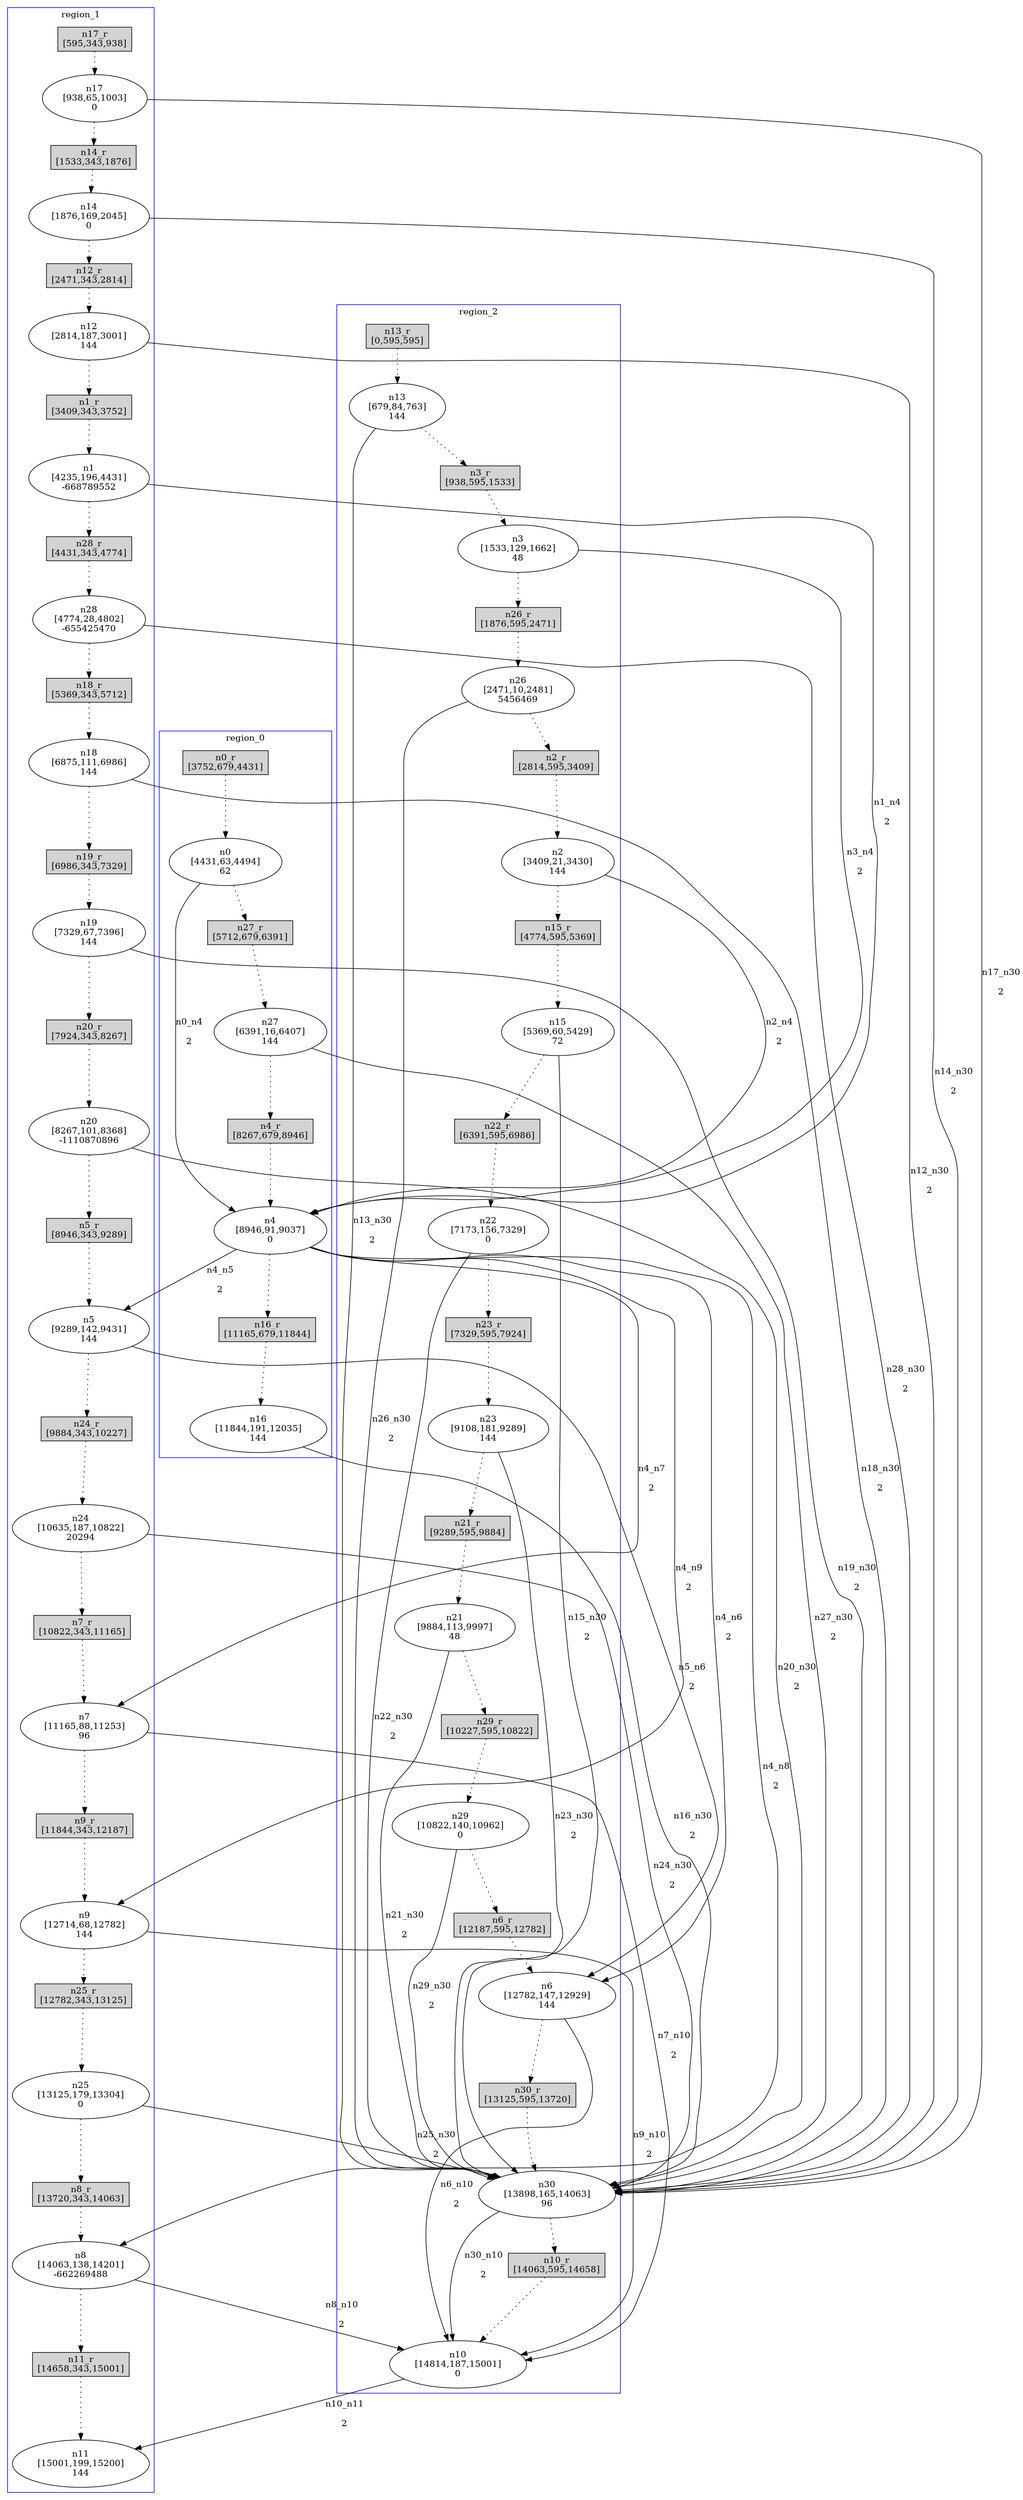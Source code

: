 //3-LSsolveMIPnSolStatus 9.
//4-SL 15200.
//5-LSsolveMIPsolveTime(double) 1800.02.
//6-reconfigurateNum(int) 31.
//7-reconfigurateTime(int) 15001.
digraph test_0 {
	size="28,40";
	subgraph cluster0 {
		stytle=filled;
		color=blue;
		label=region_0;
		n0_r [ shape = box, style = filled, label = "n0_r\n[3752,679,4431]" ];
		n0 [ label="n0\n[4431,63,4494]\n62" ];
		n0_r -> n0 [ style = dotted ];
		n27_r [ shape = box, style = filled, label = "n27_r\n[5712,679,6391]" ];
		n27 [ label="n27\n[6391,16,6407]\n144" ];
		n27_r -> n27 [ style = dotted ];
		n4_r [ shape = box, style = filled, label = "n4_r\n[8267,679,8946]" ];
		n4 [ label="n4\n[8946,91,9037]\n0" ];
		n4_r -> n4 [ style = dotted ];
		n16_r [ shape = box, style = filled, label = "n16_r\n[11165,679,11844]" ];
		n16 [ label="n16\n[11844,191,12035]\n144" ];
		n16_r -> n16 [ style = dotted ];
		n0 -> n27_r [ style = dotted ];
		n27 -> n4_r [ style = dotted ];
		n4 -> n16_r [ style = dotted ];
	}
	subgraph cluster1 {
		stytle=filled;
		color=blue;
		label=region_1;
		n17_r [ shape = box, style = filled, label = "n17_r\n[595,343,938]" ];
		n17 [ label="n17\n[938,65,1003]\n0" ];
		n17_r -> n17 [ style = dotted ];
		n14_r [ shape = box, style = filled, label = "n14_r\n[1533,343,1876]" ];
		n14 [ label="n14\n[1876,169,2045]\n0" ];
		n14_r -> n14 [ style = dotted ];
		n12_r [ shape = box, style = filled, label = "n12_r\n[2471,343,2814]" ];
		n12 [ label="n12\n[2814,187,3001]\n144" ];
		n12_r -> n12 [ style = dotted ];
		n1_r [ shape = box, style = filled, label = "n1_r\n[3409,343,3752]" ];
		n1 [ label="n1\n[4235,196,4431]\n-668789552" ];
		n1_r -> n1 [ style = dotted ];
		n28_r [ shape = box, style = filled, label = "n28_r\n[4431,343,4774]" ];
		n28 [ label="n28\n[4774,28,4802]\n-655425470" ];
		n28_r -> n28 [ style = dotted ];
		n18_r [ shape = box, style = filled, label = "n18_r\n[5369,343,5712]" ];
		n18 [ label="n18\n[6875,111,6986]\n144" ];
		n18_r -> n18 [ style = dotted ];
		n19_r [ shape = box, style = filled, label = "n19_r\n[6986,343,7329]" ];
		n19 [ label="n19\n[7329,67,7396]\n144" ];
		n19_r -> n19 [ style = dotted ];
		n20_r [ shape = box, style = filled, label = "n20_r\n[7924,343,8267]" ];
		n20 [ label="n20\n[8267,101,8368]\n-1110870896" ];
		n20_r -> n20 [ style = dotted ];
		n5_r [ shape = box, style = filled, label = "n5_r\n[8946,343,9289]" ];
		n5 [ label="n5\n[9289,142,9431]\n144" ];
		n5_r -> n5 [ style = dotted ];
		n24_r [ shape = box, style = filled, label = "n24_r\n[9884,343,10227]" ];
		n24 [ label="n24\n[10635,187,10822]\n20294" ];
		n24_r -> n24 [ style = dotted ];
		n7_r [ shape = box, style = filled, label = "n7_r\n[10822,343,11165]" ];
		n7 [ label="n7\n[11165,88,11253]\n96" ];
		n7_r -> n7 [ style = dotted ];
		n9_r [ shape = box, style = filled, label = "n9_r\n[11844,343,12187]" ];
		n9 [ label="n9\n[12714,68,12782]\n144" ];
		n9_r -> n9 [ style = dotted ];
		n25_r [ shape = box, style = filled, label = "n25_r\n[12782,343,13125]" ];
		n25 [ label="n25\n[13125,179,13304]\n0" ];
		n25_r -> n25 [ style = dotted ];
		n8_r [ shape = box, style = filled, label = "n8_r\n[13720,343,14063]" ];
		n8 [ label="n8\n[14063,138,14201]\n-662269488" ];
		n8_r -> n8 [ style = dotted ];
		n11_r [ shape = box, style = filled, label = "n11_r\n[14658,343,15001]" ];
		n11 [ label="n11\n[15001,199,15200]\n144" ];
		n11_r -> n11 [ style = dotted ];
		n17 -> n14_r [ style = dotted ];
		n14 -> n12_r [ style = dotted ];
		n12 -> n1_r [ style = dotted ];
		n1 -> n28_r [ style = dotted ];
		n28 -> n18_r [ style = dotted ];
		n18 -> n19_r [ style = dotted ];
		n19 -> n20_r [ style = dotted ];
		n20 -> n5_r [ style = dotted ];
		n5 -> n24_r [ style = dotted ];
		n24 -> n7_r [ style = dotted ];
		n7 -> n9_r [ style = dotted ];
		n9 -> n25_r [ style = dotted ];
		n25 -> n8_r [ style = dotted ];
		n8 -> n11_r [ style = dotted ];
	}
	subgraph cluster2 {
		stytle=filled;
		color=blue;
		label=region_2;
		n13_r [ shape = box, style = filled, label = "n13_r\n[0,595,595]" ];
		n13 [ label="n13\n[679,84,763]\n144" ];
		n13_r -> n13 [ style = dotted ];
		n3_r [ shape = box, style = filled, label = "n3_r\n[938,595,1533]" ];
		n3 [ label="n3\n[1533,129,1662]\n48" ];
		n3_r -> n3 [ style = dotted ];
		n26_r [ shape = box, style = filled, label = "n26_r\n[1876,595,2471]" ];
		n26 [ label="n26\n[2471,10,2481]\n5456469" ];
		n26_r -> n26 [ style = dotted ];
		n2_r [ shape = box, style = filled, label = "n2_r\n[2814,595,3409]" ];
		n2 [ label="n2\n[3409,21,3430]\n144" ];
		n2_r -> n2 [ style = dotted ];
		n15_r [ shape = box, style = filled, label = "n15_r\n[4774,595,5369]" ];
		n15 [ label="n15\n[5369,60,5429]\n72" ];
		n15_r -> n15 [ style = dotted ];
		n22_r [ shape = box, style = filled, label = "n22_r\n[6391,595,6986]" ];
		n22 [ label="n22\n[7173,156,7329]\n0" ];
		n22_r -> n22 [ style = dotted ];
		n23_r [ shape = box, style = filled, label = "n23_r\n[7329,595,7924]" ];
		n23 [ label="n23\n[9108,181,9289]\n144" ];
		n23_r -> n23 [ style = dotted ];
		n21_r [ shape = box, style = filled, label = "n21_r\n[9289,595,9884]" ];
		n21 [ label="n21\n[9884,113,9997]\n48" ];
		n21_r -> n21 [ style = dotted ];
		n29_r [ shape = box, style = filled, label = "n29_r\n[10227,595,10822]" ];
		n29 [ label="n29\n[10822,140,10962]\n0" ];
		n29_r -> n29 [ style = dotted ];
		n6_r [ shape = box, style = filled, label = "n6_r\n[12187,595,12782]" ];
		n6 [ label="n6\n[12782,147,12929]\n144" ];
		n6_r -> n6 [ style = dotted ];
		n30_r [ shape = box, style = filled, label = "n30_r\n[13125,595,13720]" ];
		n30 [ label="n30\n[13898,165,14063]\n96" ];
		n30_r -> n30 [ style = dotted ];
		n10_r [ shape = box, style = filled, label = "n10_r\n[14063,595,14658]" ];
		n10 [ label="n10\n[14814,187,15001]\n0" ];
		n10_r -> n10 [ style = dotted ];
		n13 -> n3_r [ style = dotted ];
		n3 -> n26_r [ style = dotted ];
		n26 -> n2_r [ style = dotted ];
		n2 -> n15_r [ style = dotted ];
		n15 -> n22_r [ style = dotted ];
		n22 -> n23_r [ style = dotted ];
		n23 -> n21_r [ style = dotted ];
		n21 -> n29_r [ style = dotted ];
		n29 -> n6_r [ style = dotted ];
		n6 -> n30_r [ style = dotted ];
		n30 -> n10_r [ style = dotted ];
	}
	n0 -> n4 [ label="n0_n4\n2" ];
	n4 -> n5 [ label="n4_n5\n2" ];
	n4 -> n6 [ label="n4_n6\n2" ];
	n4 -> n7 [ label="n4_n7\n2" ];
	n4 -> n8 [ label="n4_n8\n2" ];
	n4 -> n9 [ label="n4_n9\n2" ];
	n1 -> n4 [ label="n1_n4\n2" ];
	n2 -> n4 [ label="n2_n4\n2" ];
	n3 -> n4 [ label="n3_n4\n2" ];
	n5 -> n6 [ label="n5_n6\n2" ];
	n6 -> n10 [ label="n6_n10\n2" ];
	n7 -> n10 [ label="n7_n10\n2" ];
	n8 -> n10 [ label="n8_n10\n2" ];
	n9 -> n10 [ label="n9_n10\n2" ];
	n10 -> n11 [ label="n10_n11\n2" ];
	n12 -> n30 [ label="n12_n30\n2" ];
	n30 -> n10 [ label="n30_n10\n2" ];
	n13 -> n30 [ label="n13_n30\n2" ];
	n14 -> n30 [ label="n14_n30\n2" ];
	n15 -> n30 [ label="n15_n30\n2" ];
	n16 -> n30 [ label="n16_n30\n2" ];
	n17 -> n30 [ label="n17_n30\n2" ];
	n18 -> n30 [ label="n18_n30\n2" ];
	n19 -> n30 [ label="n19_n30\n2" ];
	n20 -> n30 [ label="n20_n30\n2" ];
	n21 -> n30 [ label="n21_n30\n2" ];
	n22 -> n30 [ label="n22_n30\n2" ];
	n23 -> n30 [ label="n23_n30\n2" ];
	n24 -> n30 [ label="n24_n30\n2" ];
	n25 -> n30 [ label="n25_n30\n2" ];
	n26 -> n30 [ label="n26_n30\n2" ];
	n27 -> n30 [ label="n27_n30\n2" ];
	n28 -> n30 [ label="n28_n30\n2" ];
	n29 -> n30 [ label="n29_n30\n2" ];
}
